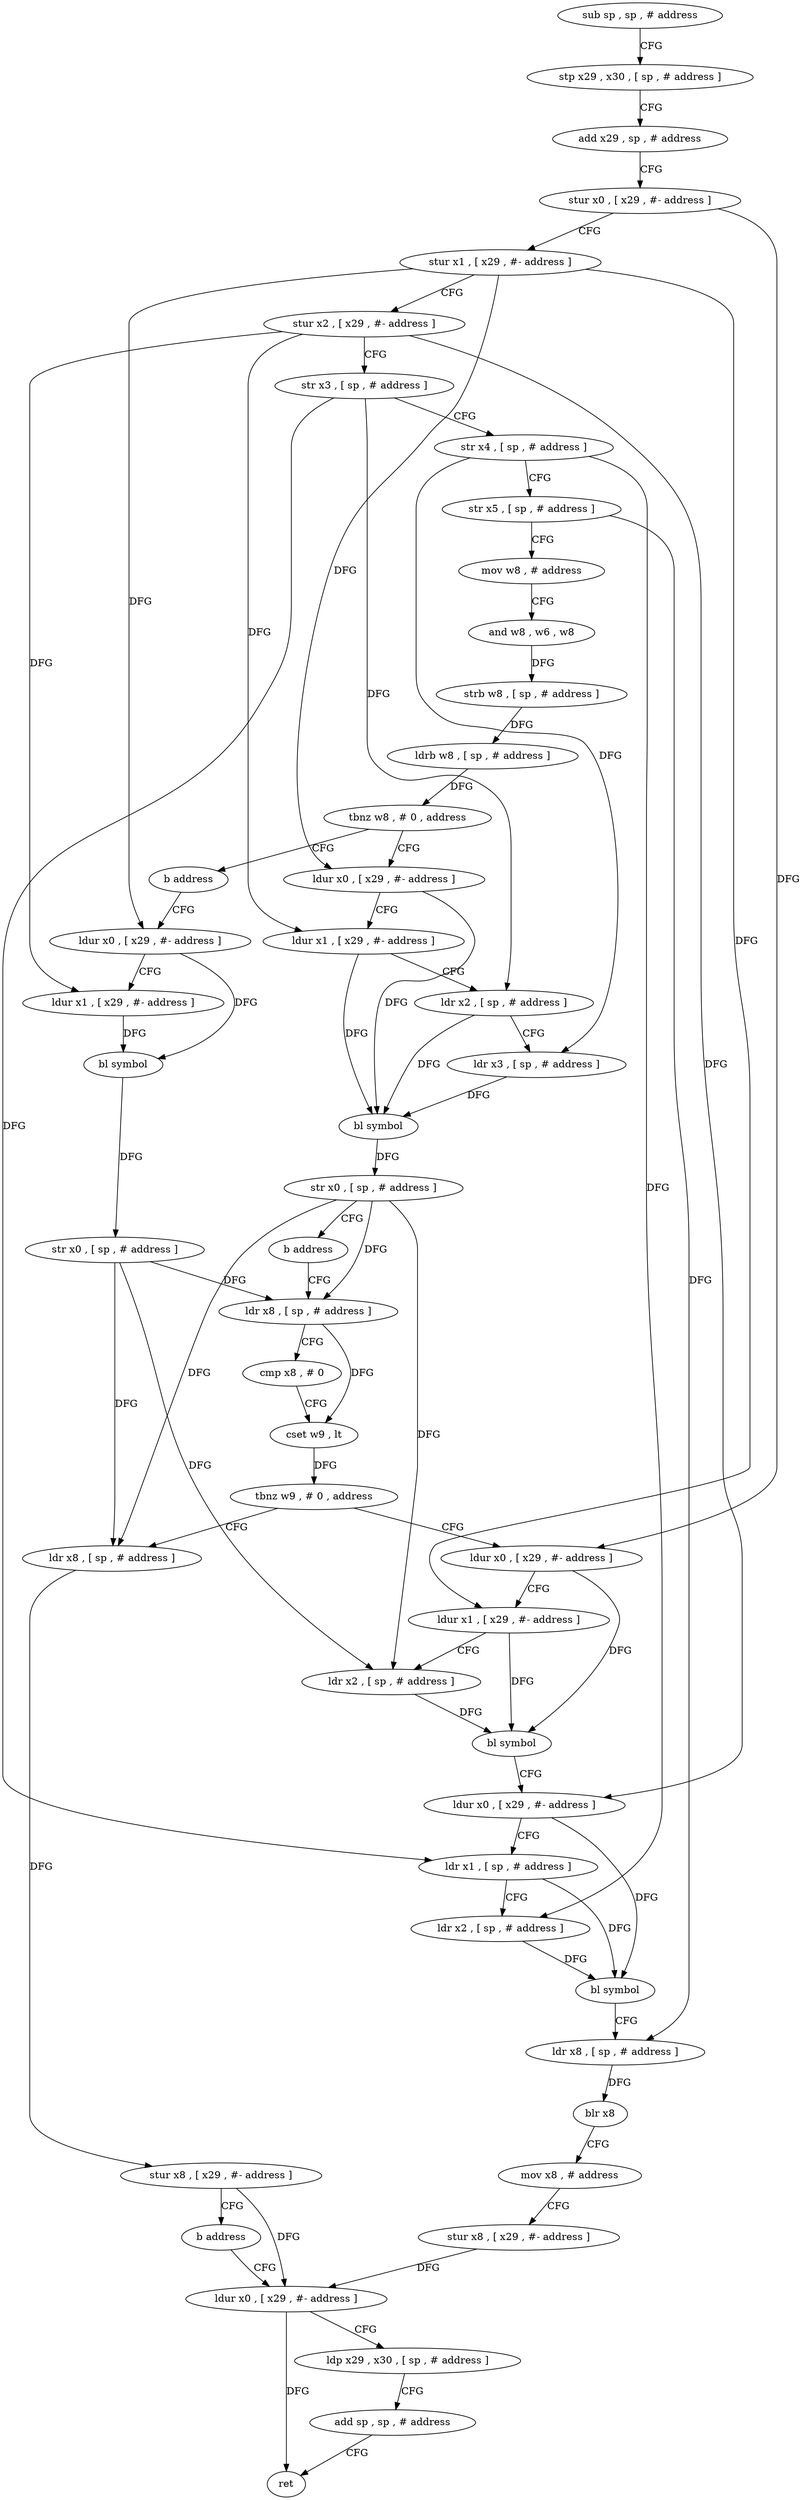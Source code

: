 digraph "func" {
"4244080" [label = "sub sp , sp , # address" ]
"4244084" [label = "stp x29 , x30 , [ sp , # address ]" ]
"4244088" [label = "add x29 , sp , # address" ]
"4244092" [label = "stur x0 , [ x29 , #- address ]" ]
"4244096" [label = "stur x1 , [ x29 , #- address ]" ]
"4244100" [label = "stur x2 , [ x29 , #- address ]" ]
"4244104" [label = "str x3 , [ sp , # address ]" ]
"4244108" [label = "str x4 , [ sp , # address ]" ]
"4244112" [label = "str x5 , [ sp , # address ]" ]
"4244116" [label = "mov w8 , # address" ]
"4244120" [label = "and w8 , w6 , w8" ]
"4244124" [label = "strb w8 , [ sp , # address ]" ]
"4244128" [label = "ldrb w8 , [ sp , # address ]" ]
"4244132" [label = "tbnz w8 , # 0 , address" ]
"4244140" [label = "ldur x0 , [ x29 , #- address ]" ]
"4244136" [label = "b address" ]
"4244144" [label = "ldur x1 , [ x29 , #- address ]" ]
"4244148" [label = "ldr x2 , [ sp , # address ]" ]
"4244152" [label = "ldr x3 , [ sp , # address ]" ]
"4244156" [label = "bl symbol" ]
"4244160" [label = "str x0 , [ sp , # address ]" ]
"4244164" [label = "b address" ]
"4244184" [label = "ldr x8 , [ sp , # address ]" ]
"4244168" [label = "ldur x0 , [ x29 , #- address ]" ]
"4244188" [label = "cmp x8 , # 0" ]
"4244192" [label = "cset w9 , lt" ]
"4244196" [label = "tbnz w9 , # 0 , address" ]
"4244212" [label = "ldur x0 , [ x29 , #- address ]" ]
"4244200" [label = "ldr x8 , [ sp , # address ]" ]
"4244172" [label = "ldur x1 , [ x29 , #- address ]" ]
"4244176" [label = "bl symbol" ]
"4244180" [label = "str x0 , [ sp , # address ]" ]
"4244216" [label = "ldur x1 , [ x29 , #- address ]" ]
"4244220" [label = "ldr x2 , [ sp , # address ]" ]
"4244224" [label = "bl symbol" ]
"4244228" [label = "ldur x0 , [ x29 , #- address ]" ]
"4244232" [label = "ldr x1 , [ sp , # address ]" ]
"4244236" [label = "ldr x2 , [ sp , # address ]" ]
"4244240" [label = "bl symbol" ]
"4244244" [label = "ldr x8 , [ sp , # address ]" ]
"4244248" [label = "blr x8" ]
"4244252" [label = "mov x8 , # address" ]
"4244256" [label = "stur x8 , [ x29 , #- address ]" ]
"4244260" [label = "ldur x0 , [ x29 , #- address ]" ]
"4244204" [label = "stur x8 , [ x29 , #- address ]" ]
"4244208" [label = "b address" ]
"4244264" [label = "ldp x29 , x30 , [ sp , # address ]" ]
"4244268" [label = "add sp , sp , # address" ]
"4244272" [label = "ret" ]
"4244080" -> "4244084" [ label = "CFG" ]
"4244084" -> "4244088" [ label = "CFG" ]
"4244088" -> "4244092" [ label = "CFG" ]
"4244092" -> "4244096" [ label = "CFG" ]
"4244092" -> "4244212" [ label = "DFG" ]
"4244096" -> "4244100" [ label = "CFG" ]
"4244096" -> "4244140" [ label = "DFG" ]
"4244096" -> "4244168" [ label = "DFG" ]
"4244096" -> "4244216" [ label = "DFG" ]
"4244100" -> "4244104" [ label = "CFG" ]
"4244100" -> "4244144" [ label = "DFG" ]
"4244100" -> "4244172" [ label = "DFG" ]
"4244100" -> "4244228" [ label = "DFG" ]
"4244104" -> "4244108" [ label = "CFG" ]
"4244104" -> "4244148" [ label = "DFG" ]
"4244104" -> "4244232" [ label = "DFG" ]
"4244108" -> "4244112" [ label = "CFG" ]
"4244108" -> "4244152" [ label = "DFG" ]
"4244108" -> "4244236" [ label = "DFG" ]
"4244112" -> "4244116" [ label = "CFG" ]
"4244112" -> "4244244" [ label = "DFG" ]
"4244116" -> "4244120" [ label = "CFG" ]
"4244120" -> "4244124" [ label = "DFG" ]
"4244124" -> "4244128" [ label = "DFG" ]
"4244128" -> "4244132" [ label = "DFG" ]
"4244132" -> "4244140" [ label = "CFG" ]
"4244132" -> "4244136" [ label = "CFG" ]
"4244140" -> "4244144" [ label = "CFG" ]
"4244140" -> "4244156" [ label = "DFG" ]
"4244136" -> "4244168" [ label = "CFG" ]
"4244144" -> "4244148" [ label = "CFG" ]
"4244144" -> "4244156" [ label = "DFG" ]
"4244148" -> "4244152" [ label = "CFG" ]
"4244148" -> "4244156" [ label = "DFG" ]
"4244152" -> "4244156" [ label = "DFG" ]
"4244156" -> "4244160" [ label = "DFG" ]
"4244160" -> "4244164" [ label = "CFG" ]
"4244160" -> "4244184" [ label = "DFG" ]
"4244160" -> "4244220" [ label = "DFG" ]
"4244160" -> "4244200" [ label = "DFG" ]
"4244164" -> "4244184" [ label = "CFG" ]
"4244184" -> "4244188" [ label = "CFG" ]
"4244184" -> "4244192" [ label = "DFG" ]
"4244168" -> "4244172" [ label = "CFG" ]
"4244168" -> "4244176" [ label = "DFG" ]
"4244188" -> "4244192" [ label = "CFG" ]
"4244192" -> "4244196" [ label = "DFG" ]
"4244196" -> "4244212" [ label = "CFG" ]
"4244196" -> "4244200" [ label = "CFG" ]
"4244212" -> "4244216" [ label = "CFG" ]
"4244212" -> "4244224" [ label = "DFG" ]
"4244200" -> "4244204" [ label = "DFG" ]
"4244172" -> "4244176" [ label = "DFG" ]
"4244176" -> "4244180" [ label = "DFG" ]
"4244180" -> "4244184" [ label = "DFG" ]
"4244180" -> "4244220" [ label = "DFG" ]
"4244180" -> "4244200" [ label = "DFG" ]
"4244216" -> "4244220" [ label = "CFG" ]
"4244216" -> "4244224" [ label = "DFG" ]
"4244220" -> "4244224" [ label = "DFG" ]
"4244224" -> "4244228" [ label = "CFG" ]
"4244228" -> "4244232" [ label = "CFG" ]
"4244228" -> "4244240" [ label = "DFG" ]
"4244232" -> "4244236" [ label = "CFG" ]
"4244232" -> "4244240" [ label = "DFG" ]
"4244236" -> "4244240" [ label = "DFG" ]
"4244240" -> "4244244" [ label = "CFG" ]
"4244244" -> "4244248" [ label = "DFG" ]
"4244248" -> "4244252" [ label = "CFG" ]
"4244252" -> "4244256" [ label = "CFG" ]
"4244256" -> "4244260" [ label = "DFG" ]
"4244260" -> "4244264" [ label = "CFG" ]
"4244260" -> "4244272" [ label = "DFG" ]
"4244204" -> "4244208" [ label = "CFG" ]
"4244204" -> "4244260" [ label = "DFG" ]
"4244208" -> "4244260" [ label = "CFG" ]
"4244264" -> "4244268" [ label = "CFG" ]
"4244268" -> "4244272" [ label = "CFG" ]
}
